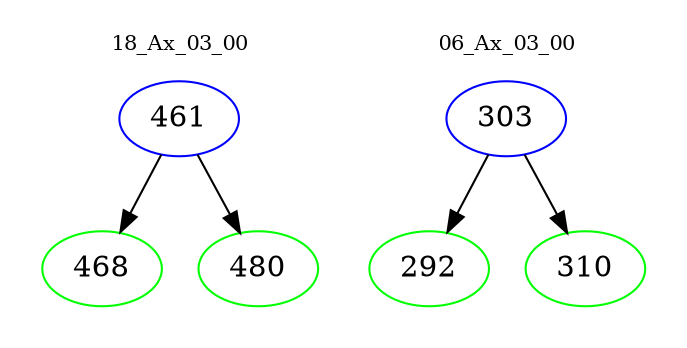 digraph{
subgraph cluster_0 {
color = white
label = "18_Ax_03_00";
fontsize=10;
T0_461 [label="461", color="blue"]
T0_461 -> T0_468 [color="black"]
T0_468 [label="468", color="green"]
T0_461 -> T0_480 [color="black"]
T0_480 [label="480", color="green"]
}
subgraph cluster_1 {
color = white
label = "06_Ax_03_00";
fontsize=10;
T1_303 [label="303", color="blue"]
T1_303 -> T1_292 [color="black"]
T1_292 [label="292", color="green"]
T1_303 -> T1_310 [color="black"]
T1_310 [label="310", color="green"]
}
}
